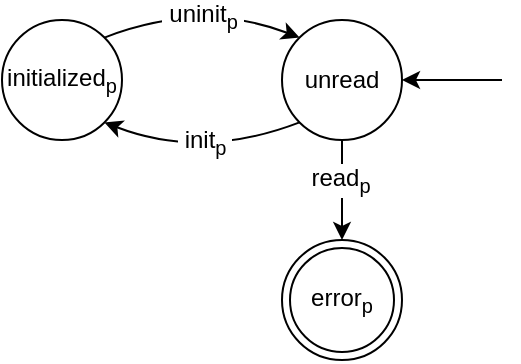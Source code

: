 <mxfile version="12.6.5" type="device"><diagram id="MQsz0vR70Ha5mGtF0nAU" name="Page-1"><mxGraphModel dx="946" dy="640" grid="1" gridSize="10" guides="1" tooltips="1" connect="1" arrows="1" fold="1" page="1" pageScale="1" pageWidth="850" pageHeight="1100" math="0" shadow="0"><root><mxCell id="0"/><mxCell id="1" parent="0"/><mxCell id="g3iyI7WF1l8pipwD143T-1" value="initialized&lt;sub&gt;p&lt;/sub&gt;" style="ellipse;whiteSpace=wrap;html=1;aspect=fixed;" parent="1" vertex="1"><mxGeometry x="100" y="290" width="60" height="60" as="geometry"/></mxCell><mxCell id="g3iyI7WF1l8pipwD143T-2" value="" style="endArrow=classic;html=1;entryX=1;entryY=0.5;entryDx=0;entryDy=0;" parent="1" target="FcU9j4R6-jqMeSeCb--6-1" edge="1"><mxGeometry width="50" height="50" relative="1" as="geometry"><mxPoint x="350" y="320" as="sourcePoint"/><mxPoint x="80" y="380" as="targetPoint"/></mxGeometry></mxCell><mxCell id="FcU9j4R6-jqMeSeCb--6-3" style="rounded=0;orthogonalLoop=1;jettySize=auto;html=1;exitX=0.5;exitY=1;exitDx=0;exitDy=0;entryX=0.5;entryY=0;entryDx=0;entryDy=0;" parent="1" source="FcU9j4R6-jqMeSeCb--6-1" edge="1"><mxGeometry relative="1" as="geometry"><mxPoint x="270" y="400" as="targetPoint"/></mxGeometry></mxCell><mxCell id="FcU9j4R6-jqMeSeCb--6-8" value="read&lt;sub&gt;p&lt;/sub&gt;" style="text;html=1;align=center;verticalAlign=middle;resizable=0;points=[];labelBackgroundColor=#ffffff;" parent="FcU9j4R6-jqMeSeCb--6-3" vertex="1" connectable="0"><mxGeometry x="-0.2" y="-1" relative="1" as="geometry"><mxPoint as="offset"/></mxGeometry></mxCell><mxCell id="FcU9j4R6-jqMeSeCb--6-6" style="edgeStyle=none;orthogonalLoop=1;jettySize=auto;html=1;exitX=0;exitY=1;exitDx=0;exitDy=0;entryX=1;entryY=1;entryDx=0;entryDy=0;curved=1;" parent="1" source="FcU9j4R6-jqMeSeCb--6-1" target="g3iyI7WF1l8pipwD143T-1" edge="1"><mxGeometry relative="1" as="geometry"><mxPoint x="160" y="320" as="targetPoint"/><Array as="points"><mxPoint x="200" y="360"/></Array></mxGeometry></mxCell><mxCell id="FcU9j4R6-jqMeSeCb--6-9" value="&amp;nbsp;init&lt;sub&gt;p&amp;nbsp;&lt;/sub&gt;" style="text;html=1;align=center;verticalAlign=middle;resizable=0;points=[];labelBackgroundColor=#ffffff;" parent="FcU9j4R6-jqMeSeCb--6-6" vertex="1" connectable="0"><mxGeometry x="-0.222" y="1" relative="1" as="geometry"><mxPoint x="-11" y="-6" as="offset"/></mxGeometry></mxCell><mxCell id="FcU9j4R6-jqMeSeCb--6-1" value="unread" style="ellipse;whiteSpace=wrap;html=1;aspect=fixed;" parent="1" vertex="1"><mxGeometry x="240" y="290" width="60" height="60" as="geometry"/></mxCell><mxCell id="FcU9j4R6-jqMeSeCb--6-7" value="error&lt;sub&gt;p&lt;/sub&gt;" style="ellipse;shape=doubleEllipse;whiteSpace=wrap;html=1;aspect=fixed;" parent="1" vertex="1"><mxGeometry x="240" y="400" width="60" height="60" as="geometry"/></mxCell><mxCell id="q7sHNqyIMv0E6Lj65V22-1" value="" style="endArrow=classic;html=1;exitX=1;exitY=0;exitDx=0;exitDy=0;entryX=0;entryY=0;entryDx=0;entryDy=0;curved=1;" parent="1" source="g3iyI7WF1l8pipwD143T-1" target="FcU9j4R6-jqMeSeCb--6-1" edge="1"><mxGeometry width="50" height="50" relative="1" as="geometry"><mxPoint x="90" y="530" as="sourcePoint"/><mxPoint x="140" y="480" as="targetPoint"/><Array as="points"><mxPoint x="200" y="280"/></Array></mxGeometry></mxCell><mxCell id="q7sHNqyIMv0E6Lj65V22-2" value="&amp;nbsp;uninit&lt;sub&gt;p&amp;nbsp;&lt;/sub&gt;" style="text;html=1;align=center;verticalAlign=middle;resizable=0;points=[];labelBackgroundColor=#ffffff;" parent="q7sHNqyIMv0E6Lj65V22-1" vertex="1" connectable="0"><mxGeometry x="-0.161" y="-14" relative="1" as="geometry"><mxPoint x="2" y="-8" as="offset"/></mxGeometry></mxCell></root></mxGraphModel></diagram></mxfile>